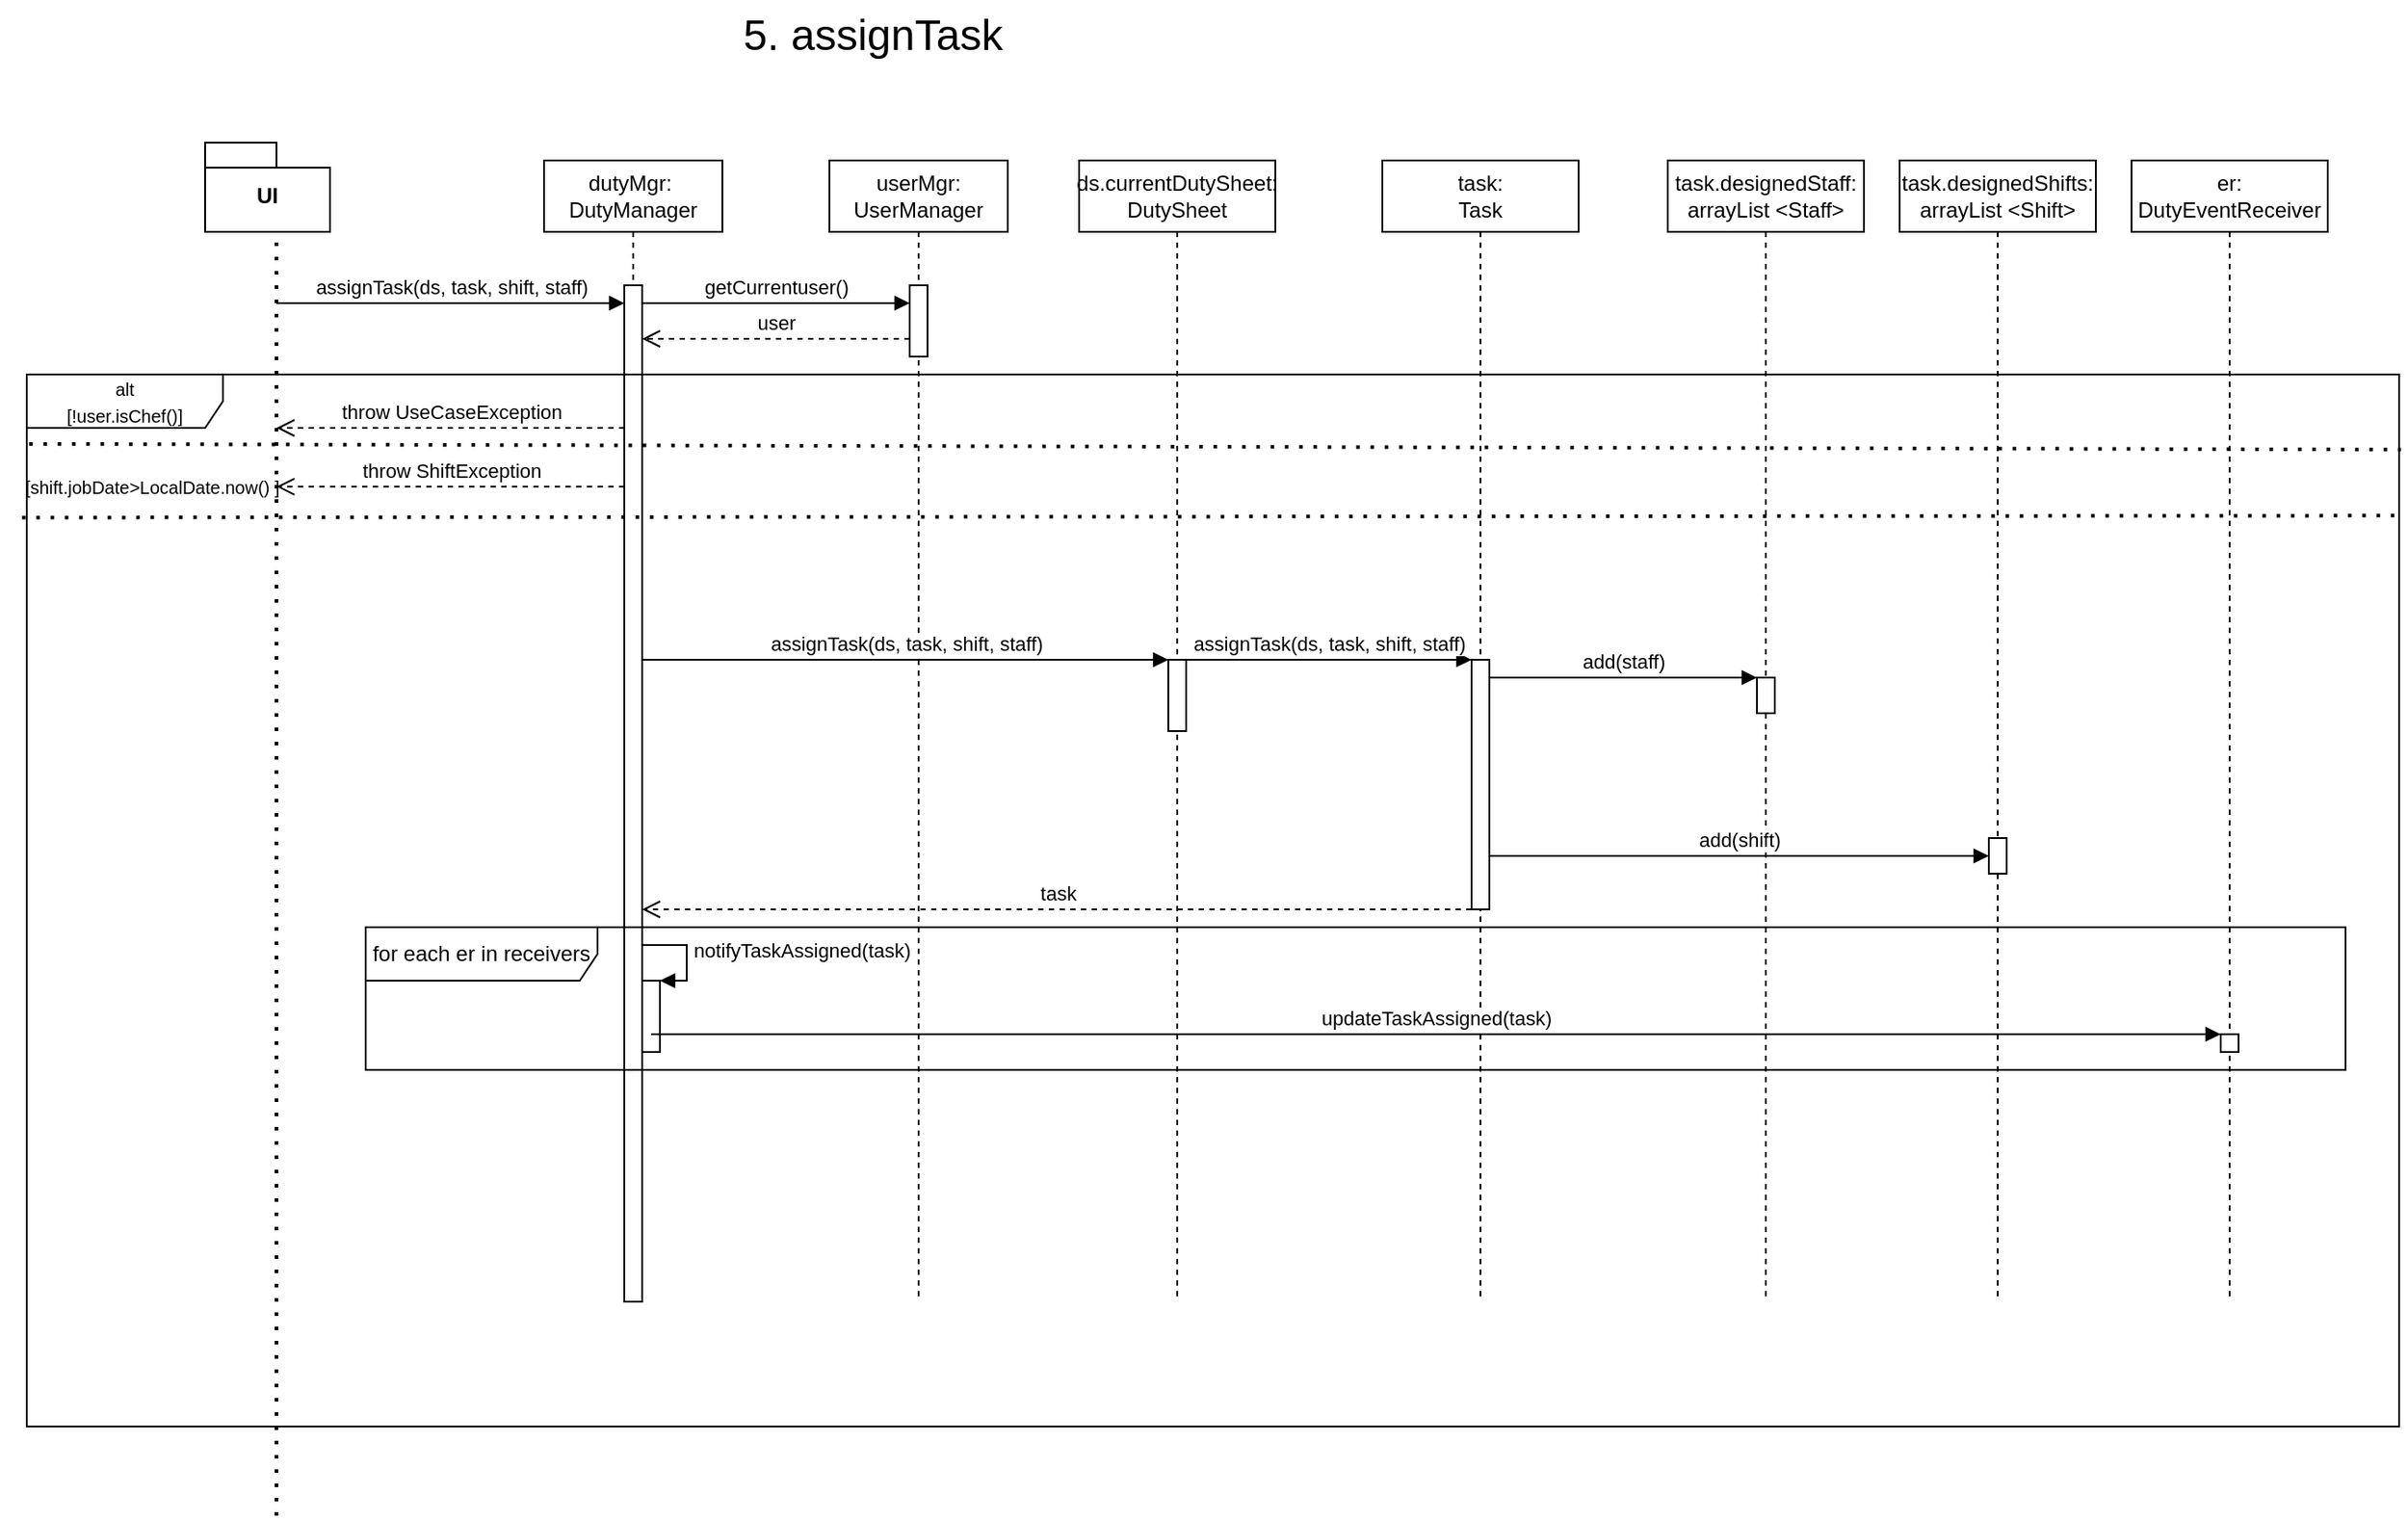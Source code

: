 <mxfile version="24.4.4" type="google">
  <diagram name="Pagina-1" id="8H5LELp-h677-n0Ic8Ls">
    <mxGraphModel grid="1" page="1" gridSize="10" guides="1" tooltips="1" connect="1" arrows="1" fold="1" pageScale="1" pageWidth="827" pageHeight="1169" math="0" shadow="0">
      <root>
        <mxCell id="0" />
        <mxCell id="1" parent="0" />
        <mxCell id="03nvr6FKjruH4JDsNNhB-1" value="" style="endArrow=none;dashed=1;html=1;dashPattern=1 3;strokeWidth=2;rounded=0;" edge="1" parent="1">
          <mxGeometry width="50" height="50" relative="1" as="geometry">
            <mxPoint x="80" y="880" as="sourcePoint" />
            <mxPoint x="80" y="160" as="targetPoint" />
          </mxGeometry>
        </mxCell>
        <mxCell id="03nvr6FKjruH4JDsNNhB-2" value="UI" style="shape=folder;fontStyle=1;spacingTop=10;tabWidth=40;tabHeight=14;tabPosition=left;html=1;whiteSpace=wrap;" vertex="1" parent="1">
          <mxGeometry x="40" y="110" width="70" height="50" as="geometry" />
        </mxCell>
        <mxCell id="03nvr6FKjruH4JDsNNhB-3" value="dutyMgr:&amp;nbsp;&lt;div&gt;DutyManager&lt;/div&gt;" style="shape=umlLifeline;perimeter=lifelinePerimeter;whiteSpace=wrap;html=1;container=1;dropTarget=0;collapsible=0;recursiveResize=0;outlineConnect=0;portConstraint=eastwest;newEdgeStyle={&quot;curved&quot;:0,&quot;rounded&quot;:0};" vertex="1" parent="1">
          <mxGeometry x="230" y="120" width="100" height="640" as="geometry" />
        </mxCell>
        <mxCell id="N8mLKSCBWHVsHnE-KO1W-5" value="" style="html=1;points=[[0,0,0,0,5],[0,1,0,0,-5],[1,0,0,0,5],[1,1,0,0,-5]];perimeter=orthogonalPerimeter;outlineConnect=0;targetShapes=umlLifeline;portConstraint=eastwest;newEdgeStyle={&quot;curved&quot;:0,&quot;rounded&quot;:0};" vertex="1" parent="03nvr6FKjruH4JDsNNhB-3">
          <mxGeometry x="45" y="70" width="10" height="570" as="geometry" />
        </mxCell>
        <mxCell id="N8mLKSCBWHVsHnE-KO1W-29" value="" style="html=1;points=[[0,0,0,0,5],[0,1,0,0,-5],[1,0,0,0,5],[1,1,0,0,-5]];perimeter=orthogonalPerimeter;outlineConnect=0;targetShapes=umlLifeline;portConstraint=eastwest;newEdgeStyle={&quot;curved&quot;:0,&quot;rounded&quot;:0};" vertex="1" parent="03nvr6FKjruH4JDsNNhB-3">
          <mxGeometry x="55" y="460" width="10" height="40" as="geometry" />
        </mxCell>
        <mxCell id="N8mLKSCBWHVsHnE-KO1W-30" value="notifyTaskAssigned(task)" style="html=1;align=left;spacingLeft=2;endArrow=block;rounded=0;edgeStyle=orthogonalEdgeStyle;curved=0;rounded=0;" edge="1" parent="03nvr6FKjruH4JDsNNhB-3">
          <mxGeometry relative="1" as="geometry">
            <mxPoint x="60" y="440" as="sourcePoint" />
            <Array as="points">
              <mxPoint x="55" y="440" />
              <mxPoint x="80" y="440" />
              <mxPoint x="80" y="460" />
            </Array>
            <mxPoint x="65" y="460" as="targetPoint" />
          </mxGeometry>
        </mxCell>
        <mxCell id="N8mLKSCBWHVsHnE-KO1W-1" value="&lt;font style=&quot;font-size: 24px;&quot;&gt;5. assignTask&lt;/font&gt;" style="text;html=1;align=center;verticalAlign=middle;resizable=0;points=[];autosize=1;strokeColor=none;fillColor=none;" vertex="1" parent="1">
          <mxGeometry x="329" y="30" width="170" height="40" as="geometry" />
        </mxCell>
        <mxCell id="N8mLKSCBWHVsHnE-KO1W-6" value="assignTask(ds, task, shift, staff)" style="html=1;verticalAlign=bottom;endArrow=block;curved=0;rounded=0;" edge="1" parent="1" target="N8mLKSCBWHVsHnE-KO1W-5">
          <mxGeometry width="80" relative="1" as="geometry">
            <mxPoint x="80" y="200" as="sourcePoint" />
            <mxPoint x="260" y="200" as="targetPoint" />
          </mxGeometry>
        </mxCell>
        <mxCell id="N8mLKSCBWHVsHnE-KO1W-7" value="userMgr:&lt;div&gt;UserManager&lt;/div&gt;" style="shape=umlLifeline;perimeter=lifelinePerimeter;whiteSpace=wrap;html=1;container=1;dropTarget=0;collapsible=0;recursiveResize=0;outlineConnect=0;portConstraint=eastwest;newEdgeStyle={&quot;curved&quot;:0,&quot;rounded&quot;:0};" vertex="1" parent="1">
          <mxGeometry x="390" y="120" width="100" height="640" as="geometry" />
        </mxCell>
        <mxCell id="N8mLKSCBWHVsHnE-KO1W-8" value="" style="html=1;points=[[0,0,0,0,5],[0,1,0,0,-5],[1,0,0,0,5],[1,1,0,0,-5]];perimeter=orthogonalPerimeter;outlineConnect=0;targetShapes=umlLifeline;portConstraint=eastwest;newEdgeStyle={&quot;curved&quot;:0,&quot;rounded&quot;:0};" vertex="1" parent="N8mLKSCBWHVsHnE-KO1W-7">
          <mxGeometry x="45" y="70" width="10" height="40" as="geometry" />
        </mxCell>
        <mxCell id="N8mLKSCBWHVsHnE-KO1W-9" value="getCurrentuser()" style="html=1;verticalAlign=bottom;endArrow=block;curved=0;rounded=0;" edge="1" parent="1">
          <mxGeometry width="80" relative="1" as="geometry">
            <mxPoint x="285" y="200" as="sourcePoint" />
            <mxPoint x="435" y="200" as="targetPoint" />
          </mxGeometry>
        </mxCell>
        <mxCell id="N8mLKSCBWHVsHnE-KO1W-10" value="user" style="html=1;verticalAlign=bottom;endArrow=open;dashed=1;endSize=8;curved=0;rounded=0;" edge="1" parent="1" source="N8mLKSCBWHVsHnE-KO1W-8" target="N8mLKSCBWHVsHnE-KO1W-5">
          <mxGeometry relative="1" as="geometry">
            <mxPoint x="470" y="210" as="sourcePoint" />
            <mxPoint x="390" y="210" as="targetPoint" />
            <Array as="points">
              <mxPoint x="380" y="220" />
            </Array>
          </mxGeometry>
        </mxCell>
        <mxCell id="N8mLKSCBWHVsHnE-KO1W-11" value="ds.currentDutySheet:&lt;div&gt;DutySheet&lt;/div&gt;" style="shape=umlLifeline;perimeter=lifelinePerimeter;whiteSpace=wrap;html=1;container=1;dropTarget=0;collapsible=0;recursiveResize=0;outlineConnect=0;portConstraint=eastwest;newEdgeStyle={&quot;curved&quot;:0,&quot;rounded&quot;:0};" vertex="1" parent="1">
          <mxGeometry x="530" y="120" width="110" height="640" as="geometry" />
        </mxCell>
        <mxCell id="N8mLKSCBWHVsHnE-KO1W-12" value="" style="html=1;points=[[0,0,0,0,5],[0,1,0,0,-5],[1,0,0,0,5],[1,1,0,0,-5]];perimeter=orthogonalPerimeter;outlineConnect=0;targetShapes=umlLifeline;portConstraint=eastwest;newEdgeStyle={&quot;curved&quot;:0,&quot;rounded&quot;:0};" vertex="1" parent="N8mLKSCBWHVsHnE-KO1W-11">
          <mxGeometry x="50" y="280" width="10" height="40" as="geometry" />
        </mxCell>
        <mxCell id="N8mLKSCBWHVsHnE-KO1W-13" value="assignTask(ds, task, shift, staff)" style="html=1;verticalAlign=bottom;endArrow=block;curved=0;rounded=0;" edge="1" parent="1" target="N8mLKSCBWHVsHnE-KO1W-12">
          <mxGeometry width="80" relative="1" as="geometry">
            <mxPoint x="285" y="400" as="sourcePoint" />
            <mxPoint x="595" y="400" as="targetPoint" />
          </mxGeometry>
        </mxCell>
        <mxCell id="N8mLKSCBWHVsHnE-KO1W-14" value="task:&lt;div&gt;Task&lt;/div&gt;" style="shape=umlLifeline;perimeter=lifelinePerimeter;whiteSpace=wrap;html=1;container=1;dropTarget=0;collapsible=0;recursiveResize=0;outlineConnect=0;portConstraint=eastwest;newEdgeStyle={&quot;curved&quot;:0,&quot;rounded&quot;:0};" vertex="1" parent="1">
          <mxGeometry x="700" y="120" width="110" height="640" as="geometry" />
        </mxCell>
        <mxCell id="N8mLKSCBWHVsHnE-KO1W-15" value="" style="html=1;points=[[0,0,0,0,5],[0,1,0,0,-5],[1,0,0,0,5],[1,1,0,0,-5]];perimeter=orthogonalPerimeter;outlineConnect=0;targetShapes=umlLifeline;portConstraint=eastwest;newEdgeStyle={&quot;curved&quot;:0,&quot;rounded&quot;:0};" vertex="1" parent="N8mLKSCBWHVsHnE-KO1W-14">
          <mxGeometry x="50" y="280" width="10" height="140" as="geometry" />
        </mxCell>
        <mxCell id="N8mLKSCBWHVsHnE-KO1W-16" value="assignTask(ds, task, shift, staff)" style="html=1;verticalAlign=bottom;endArrow=block;curved=0;rounded=0;" edge="1" parent="1" target="N8mLKSCBWHVsHnE-KO1W-15">
          <mxGeometry width="80" relative="1" as="geometry">
            <mxPoint x="590" y="400" as="sourcePoint" />
            <mxPoint x="720" y="400" as="targetPoint" />
          </mxGeometry>
        </mxCell>
        <mxCell id="N8mLKSCBWHVsHnE-KO1W-18" value="add(staff)" style="html=1;verticalAlign=bottom;endArrow=block;curved=0;rounded=0;" edge="1" parent="1">
          <mxGeometry width="80" relative="1" as="geometry">
            <mxPoint x="760" y="410" as="sourcePoint" />
            <mxPoint x="910" y="410" as="targetPoint" />
          </mxGeometry>
        </mxCell>
        <mxCell id="N8mLKSCBWHVsHnE-KO1W-20" value="task.designedStaff:&lt;div&gt;&lt;div&gt;arrayList &amp;lt;Staff&amp;gt;&lt;/div&gt;&lt;/div&gt;" style="shape=umlLifeline;perimeter=lifelinePerimeter;whiteSpace=wrap;html=1;container=1;dropTarget=0;collapsible=0;recursiveResize=0;outlineConnect=0;portConstraint=eastwest;newEdgeStyle={&quot;curved&quot;:0,&quot;rounded&quot;:0};" vertex="1" parent="1">
          <mxGeometry x="860" y="120" width="110" height="640" as="geometry" />
        </mxCell>
        <mxCell id="N8mLKSCBWHVsHnE-KO1W-21" value="" style="html=1;points=[[0,0,0,0,5],[0,1,0,0,-5],[1,0,0,0,5],[1,1,0,0,-5]];perimeter=orthogonalPerimeter;outlineConnect=0;targetShapes=umlLifeline;portConstraint=eastwest;newEdgeStyle={&quot;curved&quot;:0,&quot;rounded&quot;:0};" vertex="1" parent="N8mLKSCBWHVsHnE-KO1W-20">
          <mxGeometry x="50" y="290" width="10" height="20" as="geometry" />
        </mxCell>
        <mxCell id="N8mLKSCBWHVsHnE-KO1W-22" value="add(shift)" style="html=1;verticalAlign=bottom;endArrow=block;curved=0;rounded=0;" edge="1" parent="1" target="N8mLKSCBWHVsHnE-KO1W-24">
          <mxGeometry width="80" relative="1" as="geometry">
            <mxPoint x="760" y="510" as="sourcePoint" />
            <mxPoint x="1000" y="510" as="targetPoint" />
          </mxGeometry>
        </mxCell>
        <mxCell id="N8mLKSCBWHVsHnE-KO1W-23" value="task.designedShifts:&lt;div&gt;&lt;div&gt;arrayList &amp;lt;Shift&amp;gt;&lt;/div&gt;&lt;/div&gt;" style="shape=umlLifeline;perimeter=lifelinePerimeter;whiteSpace=wrap;html=1;container=1;dropTarget=0;collapsible=0;recursiveResize=0;outlineConnect=0;portConstraint=eastwest;newEdgeStyle={&quot;curved&quot;:0,&quot;rounded&quot;:0};" vertex="1" parent="1">
          <mxGeometry x="990" y="120" width="110" height="640" as="geometry" />
        </mxCell>
        <mxCell id="N8mLKSCBWHVsHnE-KO1W-24" value="" style="html=1;points=[[0,0,0,0,5],[0,1,0,0,-5],[1,0,0,0,5],[1,1,0,0,-5]];perimeter=orthogonalPerimeter;outlineConnect=0;targetShapes=umlLifeline;portConstraint=eastwest;newEdgeStyle={&quot;curved&quot;:0,&quot;rounded&quot;:0};" vertex="1" parent="N8mLKSCBWHVsHnE-KO1W-23">
          <mxGeometry x="50" y="380" width="10" height="20" as="geometry" />
        </mxCell>
        <mxCell id="N8mLKSCBWHVsHnE-KO1W-26" value="er:&lt;div&gt;DutyEventReceiver&lt;/div&gt;" style="shape=umlLifeline;perimeter=lifelinePerimeter;whiteSpace=wrap;html=1;container=1;dropTarget=0;collapsible=0;recursiveResize=0;outlineConnect=0;portConstraint=eastwest;newEdgeStyle={&quot;curved&quot;:0,&quot;rounded&quot;:0};" vertex="1" parent="1">
          <mxGeometry x="1120" y="120" width="110" height="640" as="geometry" />
        </mxCell>
        <mxCell id="N8mLKSCBWHVsHnE-KO1W-27" value="" style="html=1;points=[[0,0,0,0,5],[0,1,0,0,-5],[1,0,0,0,5],[1,1,0,0,-5]];perimeter=orthogonalPerimeter;outlineConnect=0;targetShapes=umlLifeline;portConstraint=eastwest;newEdgeStyle={&quot;curved&quot;:0,&quot;rounded&quot;:0};" vertex="1" parent="N8mLKSCBWHVsHnE-KO1W-26">
          <mxGeometry x="50" y="490" width="10" height="10" as="geometry" />
        </mxCell>
        <mxCell id="N8mLKSCBWHVsHnE-KO1W-31" value="task" style="html=1;verticalAlign=bottom;endArrow=open;dashed=1;endSize=8;curved=0;rounded=0;" edge="1" parent="1">
          <mxGeometry relative="1" as="geometry">
            <mxPoint x="750" y="540" as="sourcePoint" />
            <mxPoint x="285" y="540" as="targetPoint" />
          </mxGeometry>
        </mxCell>
        <mxCell id="N8mLKSCBWHVsHnE-KO1W-33" value="updateTaskAssigned(task)" style="html=1;verticalAlign=bottom;endArrow=block;curved=0;rounded=0;" edge="1" parent="1" target="N8mLKSCBWHVsHnE-KO1W-27">
          <mxGeometry width="80" relative="1" as="geometry">
            <mxPoint x="290" y="610" as="sourcePoint" />
            <mxPoint x="435" y="610" as="targetPoint" />
          </mxGeometry>
        </mxCell>
        <mxCell id="N8mLKSCBWHVsHnE-KO1W-35" value="for each er in receivers" style="shape=umlFrame;whiteSpace=wrap;html=1;pointerEvents=0;width=130;height=30;" vertex="1" parent="1">
          <mxGeometry x="130" y="550" width="1110" height="80" as="geometry" />
        </mxCell>
        <mxCell id="N8mLKSCBWHVsHnE-KO1W-36" value="&lt;font style=&quot;font-size: 10px;&quot;&gt;alt&lt;/font&gt;&lt;div&gt;&lt;font style=&quot;font-size: 10px;&quot;&gt;[!user.isChef()]&lt;/font&gt;&lt;/div&gt;" style="shape=umlFrame;whiteSpace=wrap;html=1;pointerEvents=0;width=110;height=30;" vertex="1" parent="1">
          <mxGeometry x="-60" y="240" width="1330" height="590" as="geometry" />
        </mxCell>
        <mxCell id="N8mLKSCBWHVsHnE-KO1W-37" value="throw UseCaseException" style="html=1;verticalAlign=bottom;endArrow=open;dashed=1;endSize=8;curved=0;rounded=0;" edge="1" parent="1">
          <mxGeometry relative="1" as="geometry">
            <mxPoint x="275" y="270" as="sourcePoint" />
            <mxPoint x="80" y="270" as="targetPoint" />
          </mxGeometry>
        </mxCell>
        <mxCell id="N8mLKSCBWHVsHnE-KO1W-38" value="" style="endArrow=none;dashed=1;html=1;dashPattern=1 3;strokeWidth=2;rounded=0;exitX=0.001;exitY=0.066;exitDx=0;exitDy=0;exitPerimeter=0;entryX=1;entryY=0.085;entryDx=0;entryDy=0;entryPerimeter=0;" edge="1" parent="1" source="N8mLKSCBWHVsHnE-KO1W-36">
          <mxGeometry width="50" height="50" relative="1" as="geometry">
            <mxPoint x="-30.3" y="281.56" as="sourcePoint" />
            <mxPoint x="1271" y="282.15" as="targetPoint" />
          </mxGeometry>
        </mxCell>
        <mxCell id="N8mLKSCBWHVsHnE-KO1W-39" value="" style="endArrow=none;dashed=1;html=1;dashPattern=1 3;strokeWidth=2;rounded=0;exitX=-0.002;exitY=0.136;exitDx=0;exitDy=0;exitPerimeter=0;entryX=1;entryY=0.085;entryDx=0;entryDy=0;entryPerimeter=0;" edge="1" parent="1" source="N8mLKSCBWHVsHnE-KO1W-36">
          <mxGeometry width="50" height="50" relative="1" as="geometry">
            <mxPoint x="-29.3" y="318.56" as="sourcePoint" />
            <mxPoint x="1272" y="319.15" as="targetPoint" />
          </mxGeometry>
        </mxCell>
        <mxCell id="N8mLKSCBWHVsHnE-KO1W-40" value="&lt;font style=&quot;font-size: 10px;&quot;&gt;[shift.jobDate&amp;gt;LocalDate.now() ]&lt;/font&gt;" style="text;html=1;align=center;verticalAlign=middle;resizable=0;points=[];autosize=1;strokeColor=none;fillColor=none;" vertex="1" parent="1">
          <mxGeometry x="-75" y="288" width="170" height="30" as="geometry" />
        </mxCell>
        <mxCell id="N8mLKSCBWHVsHnE-KO1W-41" value="throw ShiftException" style="html=1;verticalAlign=bottom;endArrow=open;dashed=1;endSize=8;curved=0;rounded=0;" edge="1" parent="1">
          <mxGeometry relative="1" as="geometry">
            <mxPoint x="275" y="302.9" as="sourcePoint" />
            <mxPoint x="80" y="302.9" as="targetPoint" />
          </mxGeometry>
        </mxCell>
      </root>
    </mxGraphModel>
  </diagram>
</mxfile>
